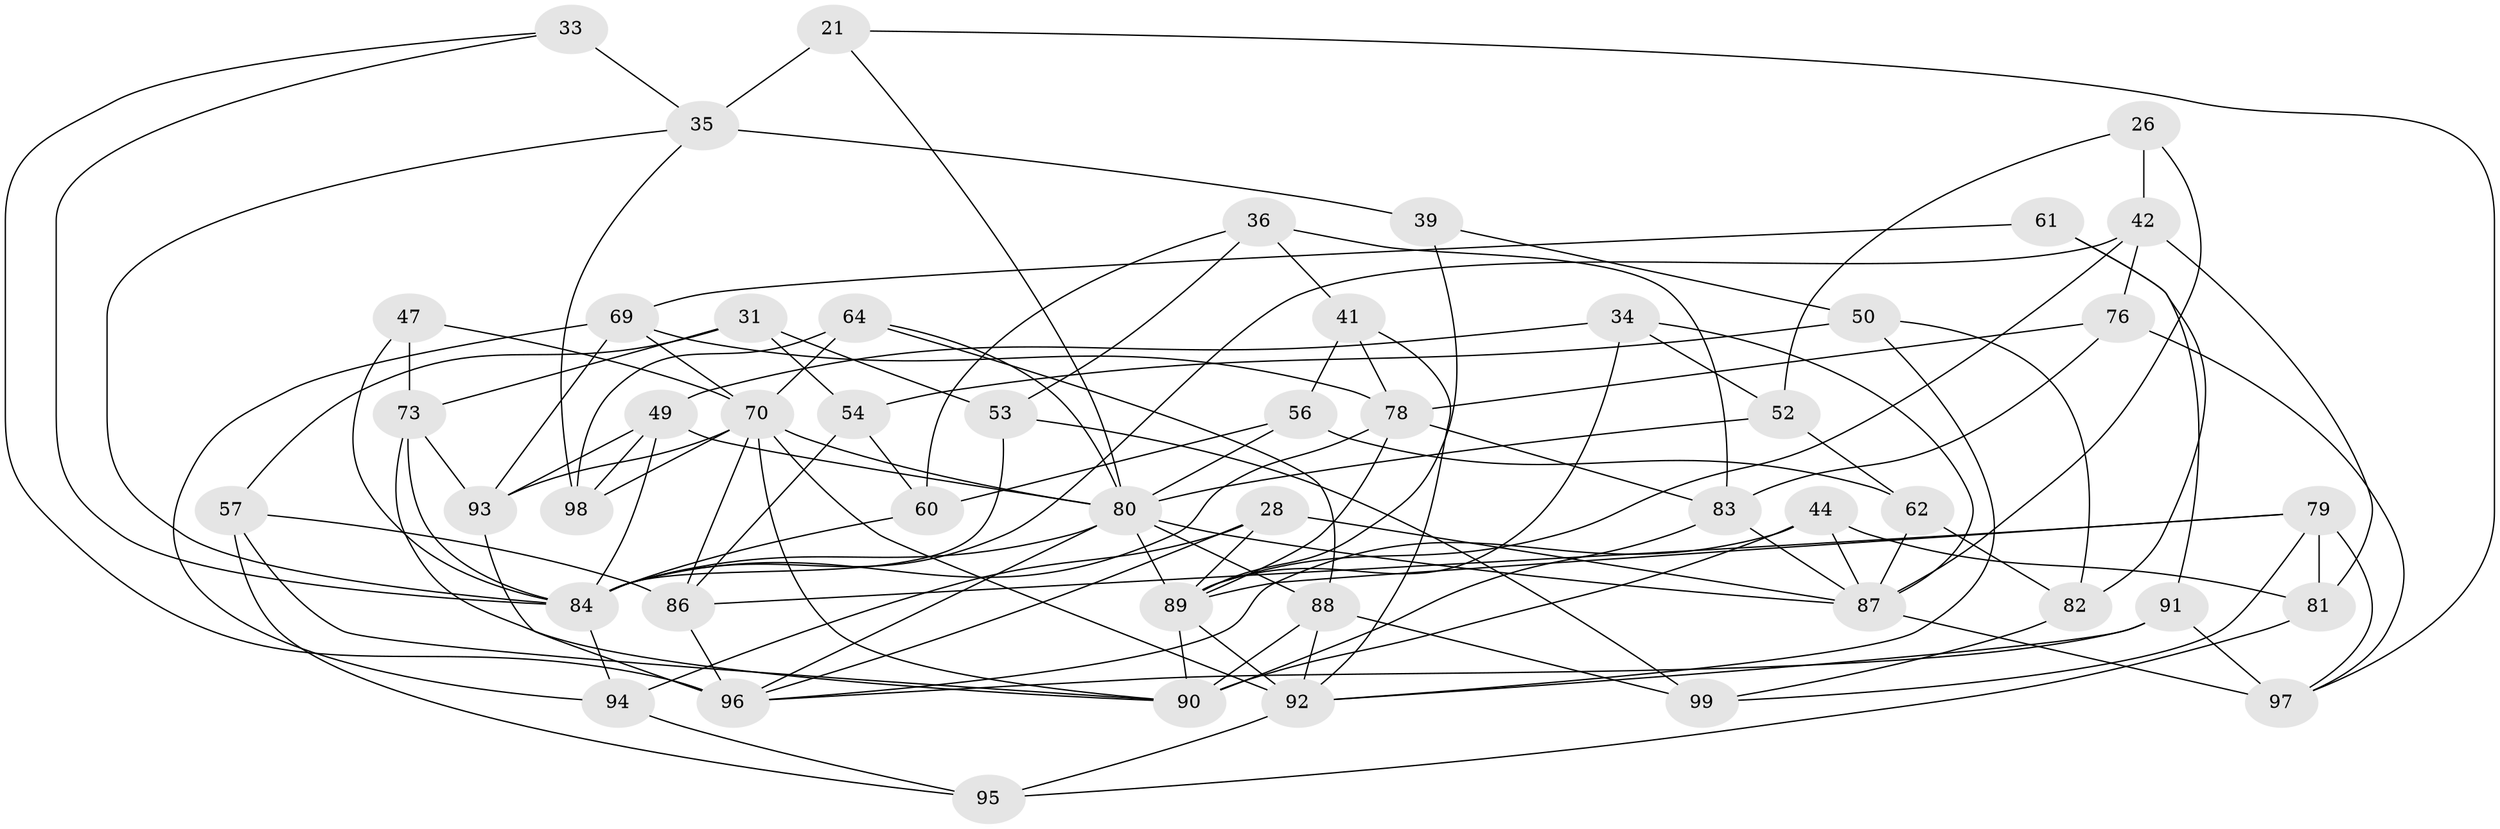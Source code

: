 // original degree distribution, {4: 1.0}
// Generated by graph-tools (version 1.1) at 2025/02/03/05/25 17:02:46]
// undirected, 49 vertices, 120 edges
graph export_dot {
graph [start="1"]
  node [color=gray90,style=filled];
  21;
  26;
  28;
  31;
  33;
  34;
  35 [super="+19+24"];
  36;
  39;
  41;
  42 [super="+16"];
  44;
  47;
  49 [super="+37"];
  50;
  52;
  53;
  54;
  56;
  57;
  60;
  61;
  62;
  64 [super="+45"];
  69 [super="+9"];
  70 [super="+68+58+46"];
  73 [super="+12"];
  76;
  78 [super="+75"];
  79 [super="+23"];
  80 [super="+10+48+55+32"];
  81;
  82;
  83 [super="+77"];
  84 [super="+1+43+14+40"];
  86 [super="+30"];
  87 [super="+20"];
  88 [super="+18+27+67"];
  89 [super="+6+71+72"];
  90 [super="+74"];
  91 [super="+38"];
  92 [super="+66"];
  93 [super="+85"];
  94;
  95;
  96 [super="+11+25"];
  97 [super="+59+63"];
  98;
  99;
  21 -- 35 [weight=2];
  21 -- 80;
  21 -- 97;
  26 -- 52;
  26 -- 87;
  26 -- 42 [weight=2];
  28 -- 94;
  28 -- 89;
  28 -- 96;
  28 -- 87;
  31 -- 54;
  31 -- 53;
  31 -- 57;
  31 -- 73;
  33 -- 96;
  33 -- 35 [weight=2];
  33 -- 84;
  34 -- 52;
  34 -- 49;
  34 -- 89;
  34 -- 87;
  35 -- 39 [weight=2];
  35 -- 98;
  35 -- 84;
  36 -- 83;
  36 -- 41;
  36 -- 53;
  36 -- 60;
  39 -- 50;
  39 -- 89;
  41 -- 92;
  41 -- 56;
  41 -- 78;
  42 -- 89;
  42 -- 81;
  42 -- 76;
  42 -- 84;
  44 -- 81;
  44 -- 96;
  44 -- 87;
  44 -- 90;
  47 -- 73 [weight=2];
  47 -- 84;
  47 -- 70;
  49 -- 84;
  49 -- 80 [weight=2];
  49 -- 98;
  49 -- 93;
  50 -- 82;
  50 -- 54;
  50 -- 92;
  52 -- 62;
  52 -- 80;
  53 -- 99;
  53 -- 84;
  54 -- 60;
  54 -- 86;
  56 -- 60;
  56 -- 62;
  56 -- 80;
  57 -- 90;
  57 -- 95;
  57 -- 86;
  60 -- 84;
  61 -- 69;
  61 -- 91 [weight=2];
  61 -- 82;
  62 -- 82;
  62 -- 87;
  64 -- 70 [weight=2];
  64 -- 80;
  64 -- 88 [weight=2];
  64 -- 98;
  69 -- 94;
  69 -- 93 [weight=2];
  69 -- 70;
  69 -- 78;
  70 -- 92 [weight=3];
  70 -- 80 [weight=2];
  70 -- 90 [weight=2];
  70 -- 86;
  70 -- 93;
  70 -- 98;
  73 -- 93;
  73 -- 90;
  73 -- 84;
  76 -- 83;
  76 -- 78;
  76 -- 97;
  78 -- 84 [weight=2];
  78 -- 89 [weight=2];
  78 -- 83;
  79 -- 89;
  79 -- 81;
  79 -- 97 [weight=2];
  79 -- 99;
  79 -- 86;
  80 -- 89 [weight=2];
  80 -- 87 [weight=2];
  80 -- 96;
  80 -- 88 [weight=2];
  80 -- 84;
  81 -- 95;
  82 -- 99;
  83 -- 90 [weight=2];
  83 -- 87;
  84 -- 94;
  86 -- 96 [weight=2];
  87 -- 97 [weight=2];
  88 -- 99;
  88 -- 92 [weight=3];
  88 -- 90 [weight=2];
  89 -- 92 [weight=2];
  89 -- 90;
  91 -- 97 [weight=2];
  91 -- 96;
  91 -- 92;
  92 -- 95;
  93 -- 96;
  94 -- 95;
}

